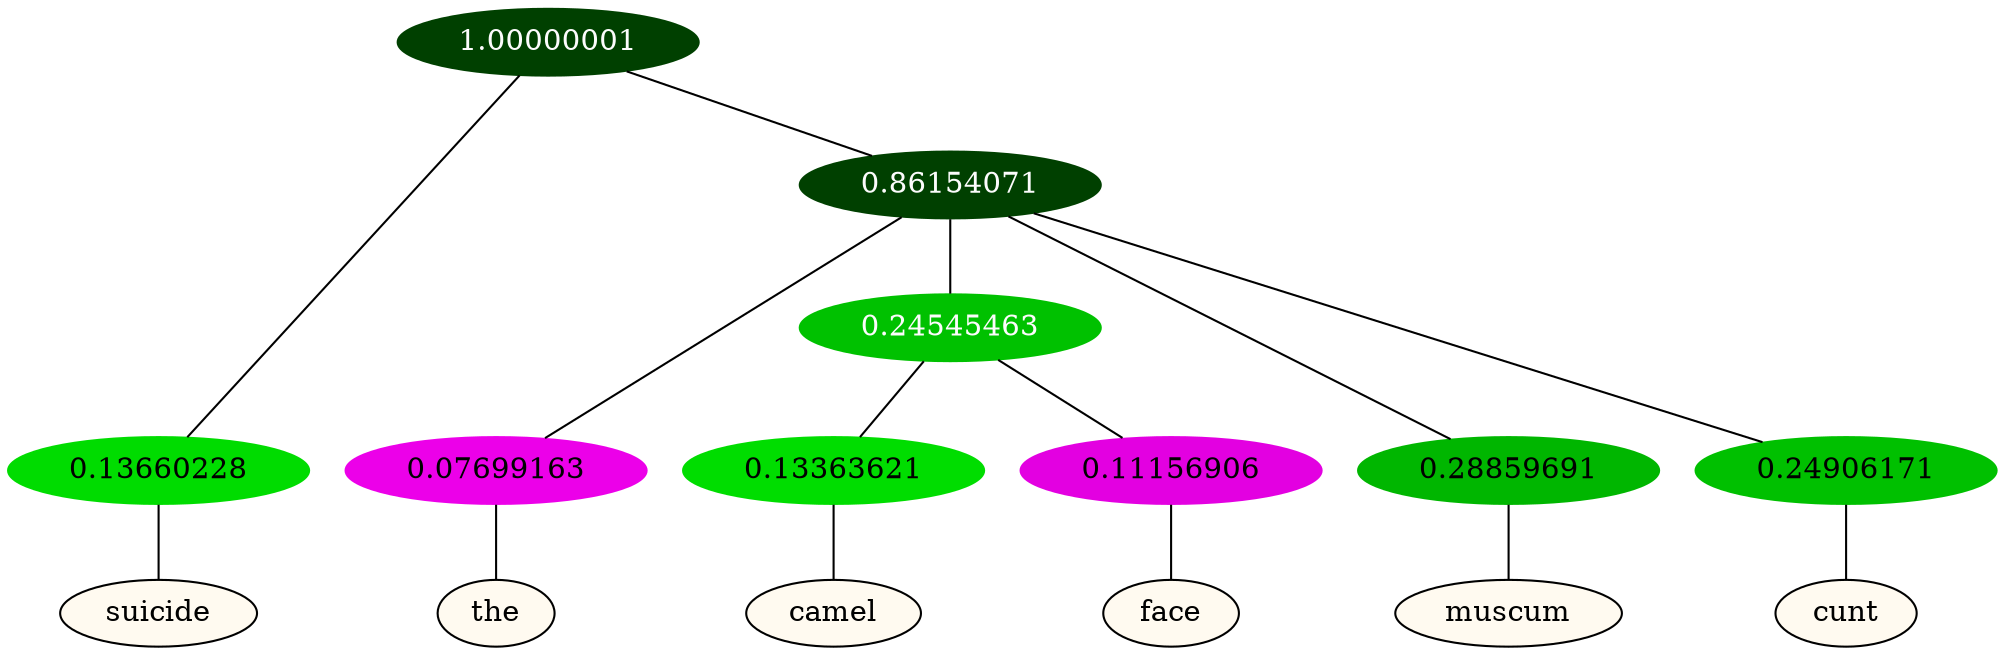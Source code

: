 graph {
	node [format=png height=0.15 nodesep=0.001 ordering=out overlap=prism overlap_scaling=0.01 ranksep=0.001 ratio=0.2 style=filled width=0.15]
	{
		rank=same
		a_w_1 [label=suicide color=black fillcolor=floralwhite style="filled,solid"]
		a_w_3 [label=the color=black fillcolor=floralwhite style="filled,solid"]
		a_w_7 [label=camel color=black fillcolor=floralwhite style="filled,solid"]
		a_w_8 [label=face color=black fillcolor=floralwhite style="filled,solid"]
		a_w_5 [label=muscum color=black fillcolor=floralwhite style="filled,solid"]
		a_w_6 [label=cunt color=black fillcolor=floralwhite style="filled,solid"]
	}
	a_n_1 -- a_w_1
	a_n_3 -- a_w_3
	a_n_7 -- a_w_7
	a_n_8 -- a_w_8
	a_n_5 -- a_w_5
	a_n_6 -- a_w_6
	{
		rank=same
		a_n_1 [label=0.13660228 color="0.334 1.000 0.863" fontcolor=black]
		a_n_3 [label=0.07699163 color="0.835 1.000 0.923" fontcolor=black]
		a_n_7 [label=0.13363621 color="0.334 1.000 0.866" fontcolor=black]
		a_n_8 [label=0.11156906 color="0.835 1.000 0.888" fontcolor=black]
		a_n_5 [label=0.28859691 color="0.334 1.000 0.711" fontcolor=black]
		a_n_6 [label=0.24906171 color="0.334 1.000 0.751" fontcolor=black]
	}
	a_n_0 [label=1.00000001 color="0.334 1.000 0.250" fontcolor=grey99]
	a_n_0 -- a_n_1
	a_n_2 [label=0.86154071 color="0.334 1.000 0.250" fontcolor=grey99]
	a_n_0 -- a_n_2
	a_n_2 -- a_n_3
	a_n_4 [label=0.24545463 color="0.334 1.000 0.755" fontcolor=grey99]
	a_n_2 -- a_n_4
	a_n_2 -- a_n_5
	a_n_2 -- a_n_6
	a_n_4 -- a_n_7
	a_n_4 -- a_n_8
}
